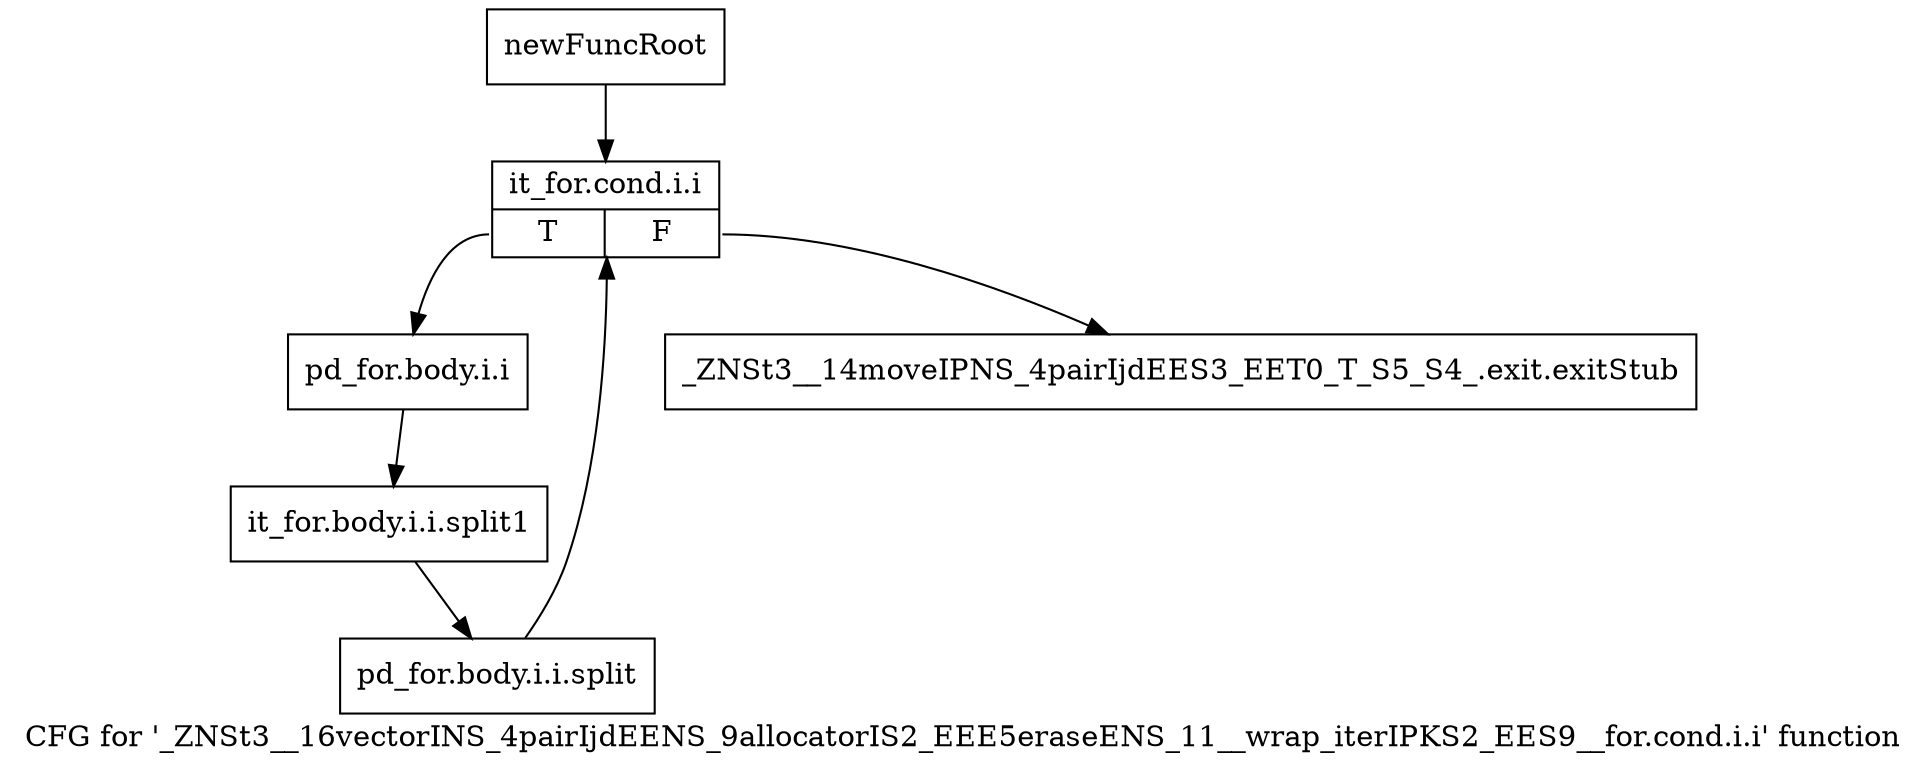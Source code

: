 digraph "CFG for '_ZNSt3__16vectorINS_4pairIjdEENS_9allocatorIS2_EEE5eraseENS_11__wrap_iterIPKS2_EES9__for.cond.i.i' function" {
	label="CFG for '_ZNSt3__16vectorINS_4pairIjdEENS_9allocatorIS2_EEE5eraseENS_11__wrap_iterIPKS2_EES9__for.cond.i.i' function";

	Node0x8f01b60 [shape=record,label="{newFuncRoot}"];
	Node0x8f01b60 -> Node0x8f01c00;
	Node0x8f01bb0 [shape=record,label="{_ZNSt3__14moveIPNS_4pairIjdEES3_EET0_T_S5_S4_.exit.exitStub}"];
	Node0x8f01c00 [shape=record,label="{it_for.cond.i.i|{<s0>T|<s1>F}}"];
	Node0x8f01c00:s0 -> Node0x8f01c50;
	Node0x8f01c00:s1 -> Node0x8f01bb0;
	Node0x8f01c50 [shape=record,label="{pd_for.body.i.i}"];
	Node0x8f01c50 -> Node0xc52e5a0;
	Node0xc52e5a0 [shape=record,label="{it_for.body.i.i.split1}"];
	Node0xc52e5a0 -> Node0xc385e30;
	Node0xc385e30 [shape=record,label="{pd_for.body.i.i.split}"];
	Node0xc385e30 -> Node0x8f01c00;
}
